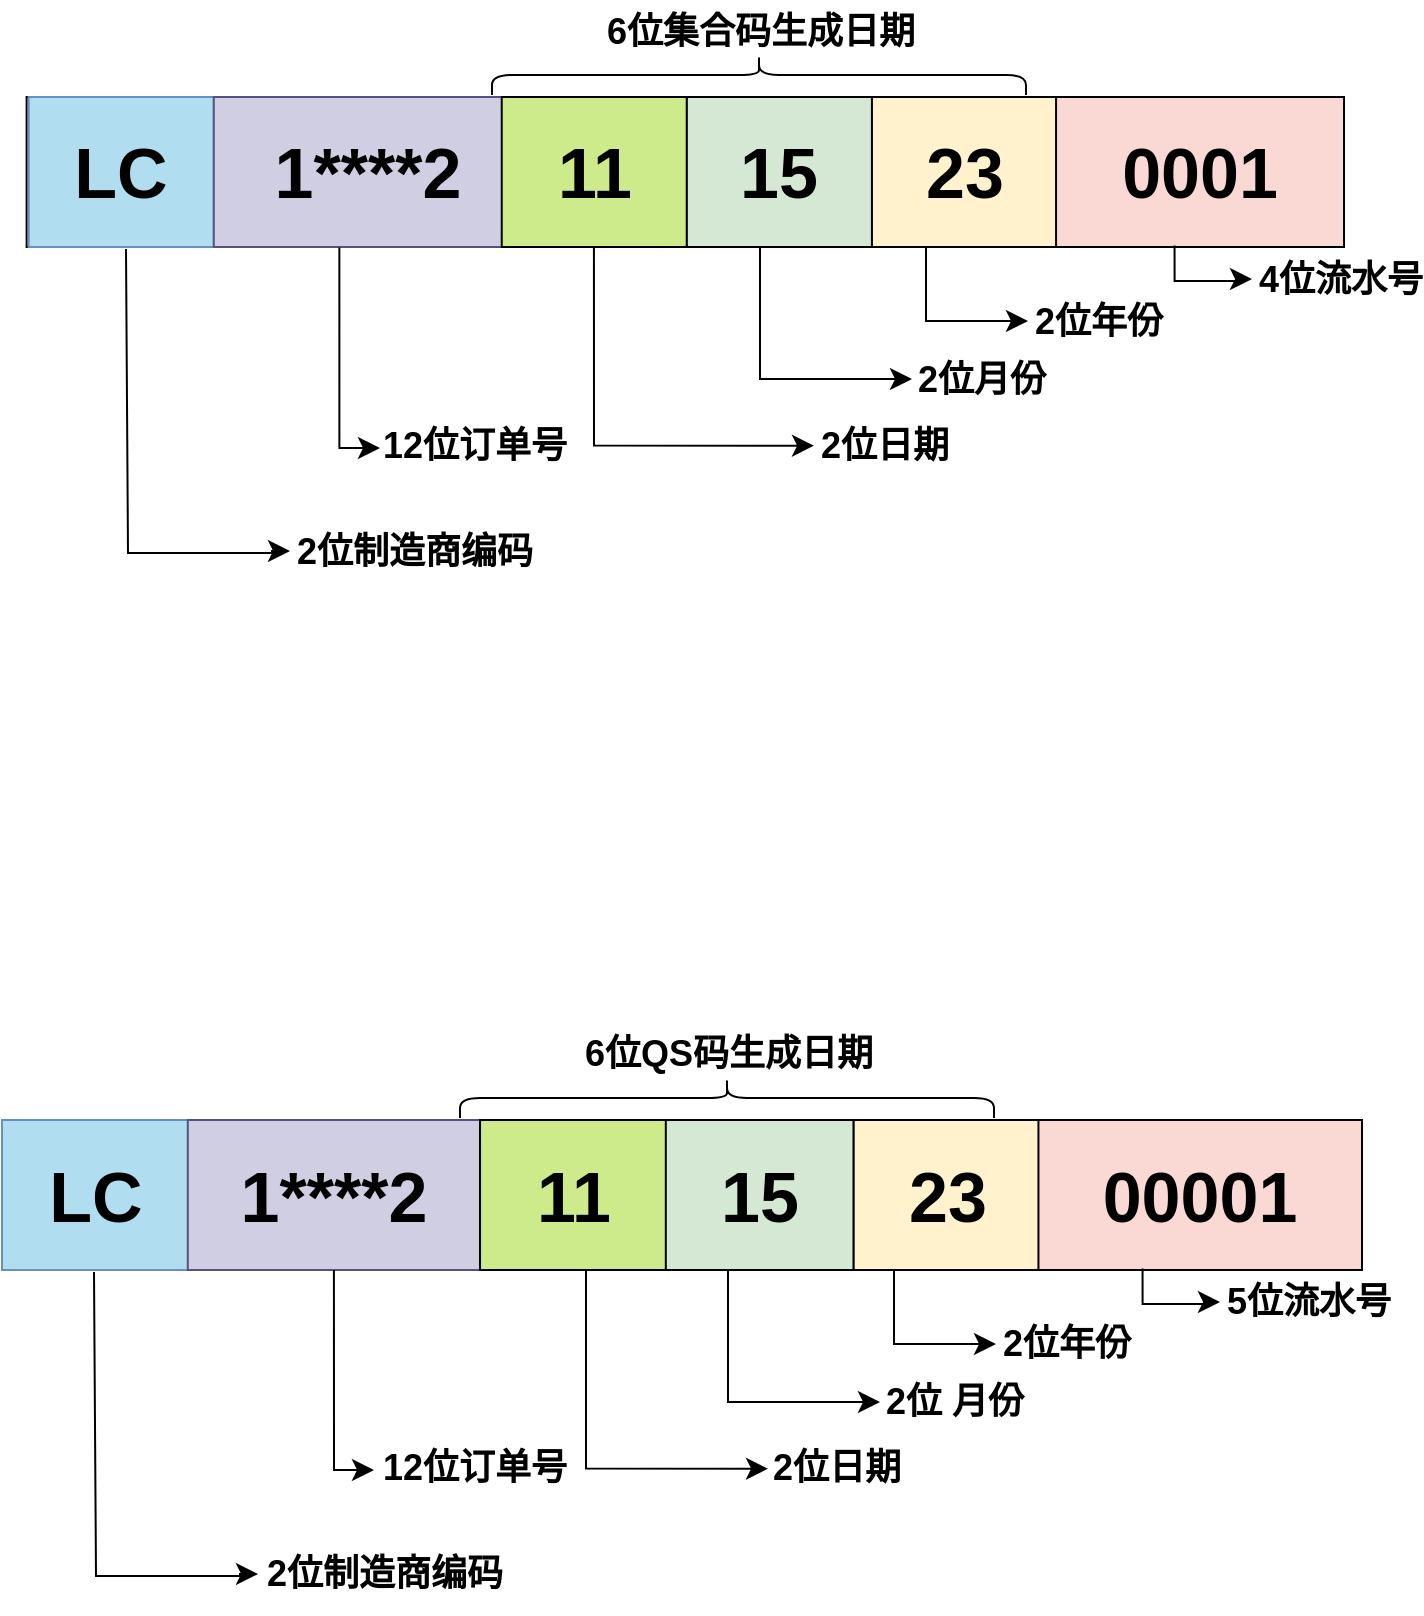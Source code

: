 <mxfile version="22.1.8" type="github">
  <diagram name="第 1 页" id="ergHUzXghdu48mOkxfZ9">
    <mxGraphModel dx="1160" dy="746" grid="0" gridSize="10" guides="1" tooltips="1" connect="1" arrows="1" fold="1" page="1" pageScale="1" pageWidth="827" pageHeight="1169" background="none" math="0" shadow="0">
      <root>
        <mxCell id="0" />
        <mxCell id="1" parent="0" />
        <mxCell id="fPxglKkb8lsgMMI8yU8m-34" value="2位制造商编码" style="text;strokeColor=none;fillColor=none;html=1;fontSize=18;fontStyle=1;verticalAlign=middle;align=center;movable=1;resizable=1;rotatable=1;deletable=1;editable=1;locked=0;connectable=1;" parent="1" vertex="1">
          <mxGeometry x="205" y="871" width="126" height="40" as="geometry" />
        </mxCell>
        <mxCell id="fPxglKkb8lsgMMI8yU8m-35" value="" style="edgeStyle=segmentEdgeStyle;endArrow=classic;html=1;curved=0;rounded=0;endSize=8;startSize=8;exitX=0.116;exitY=1.009;exitDx=0;exitDy=0;exitPerimeter=0;movable=1;resizable=1;rotatable=1;deletable=1;editable=1;locked=0;connectable=1;entryX=0;entryY=0.5;entryDx=0;entryDy=0;" parent="1" target="fPxglKkb8lsgMMI8yU8m-34" edge="1">
          <mxGeometry width="50" height="50" relative="1" as="geometry">
            <mxPoint x="123.002" y="739.996" as="sourcePoint" />
            <mxPoint x="198.49" y="873.31" as="targetPoint" />
            <Array as="points">
              <mxPoint x="124" y="740" />
              <mxPoint x="124" y="892" />
              <mxPoint x="196" y="892" />
            </Array>
          </mxGeometry>
        </mxCell>
        <mxCell id="FJMeuyJBNWMCIe64IlPQ-12" value="" style="edgeStyle=segmentEdgeStyle;endArrow=classic;html=1;curved=0;rounded=0;endSize=8;startSize=8;movable=1;resizable=1;rotatable=1;deletable=1;editable=1;locked=0;connectable=1;exitX=0.5;exitY=1;exitDx=0;exitDy=0;" parent="1" source="FJMeuyJBNWMCIe64IlPQ-28" target="FJMeuyJBNWMCIe64IlPQ-34" edge="1">
          <mxGeometry width="50" height="50" relative="1" as="geometry">
            <mxPoint x="432" y="727" as="sourcePoint" />
            <mxPoint x="516" y="793" as="targetPoint" />
            <Array as="points">
              <mxPoint x="440" y="805" />
            </Array>
          </mxGeometry>
        </mxCell>
        <mxCell id="FJMeuyJBNWMCIe64IlPQ-15" value="2位年份" style="text;strokeColor=none;fillColor=none;html=1;fontSize=18;fontStyle=1;verticalAlign=middle;align=center;movable=1;resizable=1;rotatable=1;deletable=1;editable=1;locked=0;connectable=1;" parent="1" vertex="1">
          <mxGeometry x="576" y="761" width="66" height="30" as="geometry" />
        </mxCell>
        <mxCell id="FJMeuyJBNWMCIe64IlPQ-16" value="" style="edgeStyle=segmentEdgeStyle;endArrow=classic;html=1;curved=0;rounded=0;endSize=8;startSize=8;movable=1;resizable=1;rotatable=1;deletable=1;editable=1;locked=0;connectable=1;" parent="1" edge="1">
          <mxGeometry width="50" height="50" relative="1" as="geometry">
            <mxPoint x="523" y="736" as="sourcePoint" />
            <mxPoint x="574" y="776" as="targetPoint" />
            <Array as="points">
              <mxPoint x="523" y="776" />
              <mxPoint x="574" y="776" />
            </Array>
          </mxGeometry>
        </mxCell>
        <mxCell id="FJMeuyJBNWMCIe64IlPQ-33" value="" style="group" parent="1" vertex="1" connectable="0">
          <mxGeometry x="77" y="664" width="680" height="75" as="geometry" />
        </mxCell>
        <mxCell id="FJMeuyJBNWMCIe64IlPQ-21" value="" style="rounded=0;whiteSpace=wrap;html=1;" parent="FJMeuyJBNWMCIe64IlPQ-33" vertex="1">
          <mxGeometry width="679.478" height="75" as="geometry" />
        </mxCell>
        <mxCell id="FJMeuyJBNWMCIe64IlPQ-23" value="LC" style="rounded=0;whiteSpace=wrap;html=1;fillColor=#b1ddf0;strokeColor=#6c8ebf;fontStyle=1;fontSize=35;" parent="FJMeuyJBNWMCIe64IlPQ-33" vertex="1">
          <mxGeometry width="93.937" height="75" as="geometry" />
        </mxCell>
        <mxCell id="FJMeuyJBNWMCIe64IlPQ-26" value="1****2" style="rounded=0;whiteSpace=wrap;html=1;fillColor=#d0cee2;strokeColor=#56517e;fontStyle=1;fontSize=35;" parent="FJMeuyJBNWMCIe64IlPQ-33" vertex="1">
          <mxGeometry x="92.893" width="146.124" height="75" as="geometry" />
        </mxCell>
        <mxCell id="FJMeuyJBNWMCIe64IlPQ-27" value="11" style="rounded=0;whiteSpace=wrap;html=1;fillColor=#cdeb8b;fontStyle=1;fontSize=35;" parent="FJMeuyJBNWMCIe64IlPQ-33" vertex="1">
          <mxGeometry x="239.018" width="93.937" height="75" as="geometry" />
        </mxCell>
        <mxCell id="FJMeuyJBNWMCIe64IlPQ-28" value="15" style="rounded=0;whiteSpace=wrap;html=1;fillColor=#d5e8d4;fontStyle=1;fontSize=35;" parent="FJMeuyJBNWMCIe64IlPQ-33" vertex="1">
          <mxGeometry x="331.911" width="93.937" height="75" as="geometry" />
        </mxCell>
        <mxCell id="FJMeuyJBNWMCIe64IlPQ-29" value="23" style="rounded=0;whiteSpace=wrap;html=1;fillColor=#fff2cc;fontStyle=1;fontSize=35;" parent="FJMeuyJBNWMCIe64IlPQ-33" vertex="1">
          <mxGeometry x="425.848" width="93.937" height="75" as="geometry" />
        </mxCell>
        <mxCell id="FJMeuyJBNWMCIe64IlPQ-30" value="00001" style="rounded=0;whiteSpace=wrap;html=1;fillColor=#fad9d5;fontStyle=1;fontSize=35;" parent="FJMeuyJBNWMCIe64IlPQ-33" vertex="1">
          <mxGeometry x="518.219" width="161.781" height="75" as="geometry" />
        </mxCell>
        <mxCell id="FJMeuyJBNWMCIe64IlPQ-34" value="2位 月份" style="text;strokeColor=none;fillColor=none;html=1;fontSize=18;fontStyle=1;verticalAlign=middle;align=center;movable=1;resizable=1;rotatable=1;deletable=1;editable=1;locked=0;connectable=1;" parent="1" vertex="1">
          <mxGeometry x="516" y="790" width="74" height="30" as="geometry" />
        </mxCell>
        <mxCell id="FJMeuyJBNWMCIe64IlPQ-37" value="5位流水号" style="text;strokeColor=none;fillColor=none;html=1;fontSize=18;fontStyle=1;verticalAlign=middle;align=center;movable=1;resizable=1;rotatable=1;deletable=1;editable=1;locked=0;connectable=1;" parent="1" vertex="1">
          <mxGeometry x="692.5" y="740" width="74.5" height="30" as="geometry" />
        </mxCell>
        <mxCell id="FJMeuyJBNWMCIe64IlPQ-38" value="" style="edgeStyle=segmentEdgeStyle;endArrow=classic;html=1;curved=0;rounded=0;endSize=8;startSize=8;movable=1;resizable=1;rotatable=1;deletable=1;editable=1;locked=0;connectable=1;exitX=0.476;exitY=1.004;exitDx=0;exitDy=0;exitPerimeter=0;" parent="1" edge="1">
          <mxGeometry width="50" height="50" relative="1" as="geometry">
            <mxPoint x="647.28" y="738.3" as="sourcePoint" />
            <mxPoint x="686" y="755" as="targetPoint" />
            <Array as="points">
              <mxPoint x="647" y="756" />
              <mxPoint x="679" y="756" />
            </Array>
          </mxGeometry>
        </mxCell>
        <mxCell id="FJMeuyJBNWMCIe64IlPQ-41" value="" style="edgeStyle=segmentEdgeStyle;endArrow=classic;html=1;curved=0;rounded=0;endSize=8;startSize=8;movable=1;resizable=1;rotatable=1;deletable=1;editable=1;locked=0;connectable=1;entryX=0;entryY=0.5;entryDx=0;entryDy=0;" parent="1" target="FJMeuyJBNWMCIe64IlPQ-45" edge="1">
          <mxGeometry width="50" height="50" relative="1" as="geometry">
            <mxPoint x="348.966" y="739" as="sourcePoint" />
            <mxPoint x="444" y="840" as="targetPoint" />
            <Array as="points">
              <mxPoint x="369" y="739" />
              <mxPoint x="369" y="838" />
            </Array>
          </mxGeometry>
        </mxCell>
        <mxCell id="FJMeuyJBNWMCIe64IlPQ-45" value="2位日期" style="text;strokeColor=none;fillColor=none;html=1;fontSize=18;fontStyle=1;verticalAlign=middle;align=center;movable=1;resizable=1;rotatable=1;deletable=1;editable=1;locked=0;connectable=1;" parent="1" vertex="1">
          <mxGeometry x="460" y="823.33" width="68" height="30" as="geometry" />
        </mxCell>
        <mxCell id="FJMeuyJBNWMCIe64IlPQ-46" value="" style="edgeStyle=segmentEdgeStyle;endArrow=classic;html=1;curved=0;rounded=0;endSize=8;startSize=8;movable=1;resizable=1;rotatable=1;deletable=1;editable=1;locked=0;connectable=1;exitX=0.5;exitY=1;exitDx=0;exitDy=0;" parent="1" edge="1" source="FJMeuyJBNWMCIe64IlPQ-26">
          <mxGeometry width="50" height="50" relative="1" as="geometry">
            <mxPoint x="225" y="775" as="sourcePoint" />
            <mxPoint x="263" y="839" as="targetPoint" />
            <Array as="points">
              <mxPoint x="243" y="839" />
            </Array>
          </mxGeometry>
        </mxCell>
        <mxCell id="FJMeuyJBNWMCIe64IlPQ-47" value="12位订单号" style="text;strokeColor=none;fillColor=none;html=1;fontSize=18;fontStyle=1;verticalAlign=middle;align=center;movable=1;resizable=1;rotatable=1;deletable=1;editable=1;locked=0;connectable=1;" parent="1" vertex="1">
          <mxGeometry x="275" y="823.33" width="76" height="30" as="geometry" />
        </mxCell>
        <mxCell id="FJMeuyJBNWMCIe64IlPQ-48" value="" style="shape=curlyBracket;whiteSpace=wrap;html=1;rounded=1;labelPosition=left;verticalLabelPosition=middle;align=right;verticalAlign=middle;rotation=90;" parent="1" vertex="1">
          <mxGeometry x="429.5" y="519.5" width="20" height="267" as="geometry" />
        </mxCell>
        <mxCell id="FJMeuyJBNWMCIe64IlPQ-49" value="6位QS码生成日期" style="text;strokeColor=none;fillColor=none;html=1;fontSize=18;fontStyle=1;verticalAlign=middle;align=center;movable=1;resizable=1;rotatable=1;deletable=1;editable=1;locked=0;connectable=1;" parent="1" vertex="1">
          <mxGeometry x="420" y="616" width="40" height="30" as="geometry" />
        </mxCell>
        <mxCell id="FJMeuyJBNWMCIe64IlPQ-50" value="2位制造商编码" style="text;strokeColor=none;fillColor=none;html=1;fontSize=18;fontStyle=1;verticalAlign=middle;align=center;movable=1;resizable=1;rotatable=1;deletable=1;editable=1;locked=0;connectable=1;" parent="1" vertex="1">
          <mxGeometry x="221" y="359.5" width="124" height="40" as="geometry" />
        </mxCell>
        <mxCell id="FJMeuyJBNWMCIe64IlPQ-51" value="" style="edgeStyle=segmentEdgeStyle;endArrow=classic;html=1;curved=0;rounded=0;endSize=8;startSize=8;exitX=0.116;exitY=1.009;exitDx=0;exitDy=0;exitPerimeter=0;movable=1;resizable=1;rotatable=1;deletable=1;editable=1;locked=0;connectable=1;entryX=0;entryY=0.5;entryDx=0;entryDy=0;" parent="1" target="FJMeuyJBNWMCIe64IlPQ-50" edge="1">
          <mxGeometry width="50" height="50" relative="1" as="geometry">
            <mxPoint x="139.002" y="228.496" as="sourcePoint" />
            <mxPoint x="214.49" y="361.81" as="targetPoint" />
            <Array as="points">
              <mxPoint x="140" y="228.5" />
              <mxPoint x="140" y="380.5" />
              <mxPoint x="212" y="380.5" />
            </Array>
          </mxGeometry>
        </mxCell>
        <mxCell id="FJMeuyJBNWMCIe64IlPQ-52" value="" style="edgeStyle=segmentEdgeStyle;endArrow=classic;html=1;curved=0;rounded=0;endSize=8;startSize=8;movable=1;resizable=1;rotatable=1;deletable=1;editable=1;locked=0;connectable=1;exitX=0.5;exitY=1;exitDx=0;exitDy=0;" parent="1" source="FJMeuyJBNWMCIe64IlPQ-60" target="FJMeuyJBNWMCIe64IlPQ-63" edge="1">
          <mxGeometry width="50" height="50" relative="1" as="geometry">
            <mxPoint x="448" y="215.5" as="sourcePoint" />
            <mxPoint x="532" y="281.5" as="targetPoint" />
            <Array as="points">
              <mxPoint x="456" y="293.5" />
            </Array>
          </mxGeometry>
        </mxCell>
        <mxCell id="FJMeuyJBNWMCIe64IlPQ-53" value="2位年份" style="text;strokeColor=none;fillColor=none;html=1;fontSize=18;fontStyle=1;verticalAlign=middle;align=center;movable=1;resizable=1;rotatable=1;deletable=1;editable=1;locked=0;connectable=1;" parent="1" vertex="1">
          <mxGeometry x="592" y="249.5" width="66" height="30" as="geometry" />
        </mxCell>
        <mxCell id="FJMeuyJBNWMCIe64IlPQ-54" value="" style="edgeStyle=segmentEdgeStyle;endArrow=classic;html=1;curved=0;rounded=0;endSize=8;startSize=8;movable=1;resizable=1;rotatable=1;deletable=1;editable=1;locked=0;connectable=1;" parent="1" edge="1">
          <mxGeometry width="50" height="50" relative="1" as="geometry">
            <mxPoint x="539" y="224.5" as="sourcePoint" />
            <mxPoint x="590" y="264.5" as="targetPoint" />
            <Array as="points">
              <mxPoint x="539" y="264.5" />
              <mxPoint x="590" y="264.5" />
            </Array>
          </mxGeometry>
        </mxCell>
        <mxCell id="FJMeuyJBNWMCIe64IlPQ-55" value="" style="group;movable=1;resizable=1;rotatable=1;deletable=1;editable=1;locked=0;connectable=1;" parent="1" vertex="1" connectable="0">
          <mxGeometry x="78" y="152.5" width="670" height="75" as="geometry" />
        </mxCell>
        <mxCell id="FJMeuyJBNWMCIe64IlPQ-56" value="" style="rounded=0;whiteSpace=wrap;html=1;" parent="FJMeuyJBNWMCIe64IlPQ-55" vertex="1">
          <mxGeometry x="11.312" width="657.145" height="75" as="geometry" />
        </mxCell>
        <mxCell id="FJMeuyJBNWMCIe64IlPQ-57" value="LC" style="rounded=0;whiteSpace=wrap;html=1;fillColor=#b1ddf0;strokeColor=#6c8ebf;fontStyle=1;fontSize=35;" parent="FJMeuyJBNWMCIe64IlPQ-55" vertex="1">
          <mxGeometry x="12.341" width="92.556" height="75" as="geometry" />
        </mxCell>
        <mxCell id="FJMeuyJBNWMCIe64IlPQ-58" value="1****2" style="rounded=0;whiteSpace=wrap;html=1;fillColor=#d0cee2;strokeColor=#56517e;fontStyle=1;fontSize=35;" parent="FJMeuyJBNWMCIe64IlPQ-55" vertex="1">
          <mxGeometry x="104.896" width="154.259" height="75" as="geometry" />
        </mxCell>
        <mxCell id="FJMeuyJBNWMCIe64IlPQ-59" value="11" style="rounded=0;whiteSpace=wrap;html=1;fillColor=#cdeb8b;fontStyle=1;fontSize=35;" parent="FJMeuyJBNWMCIe64IlPQ-55" vertex="1">
          <mxGeometry x="248.872" width="92.556" height="75" as="geometry" />
        </mxCell>
        <mxCell id="FJMeuyJBNWMCIe64IlPQ-60" value="15" style="rounded=0;whiteSpace=wrap;html=1;fillColor=#d5e8d4;fontStyle=1;fontSize=35;" parent="FJMeuyJBNWMCIe64IlPQ-55" vertex="1">
          <mxGeometry x="341.427" width="92.556" height="75" as="geometry" />
        </mxCell>
        <mxCell id="FJMeuyJBNWMCIe64IlPQ-61" value="23" style="rounded=0;whiteSpace=wrap;html=1;fillColor=#fff2cc;fontStyle=1;fontSize=35;" parent="FJMeuyJBNWMCIe64IlPQ-55" vertex="1">
          <mxGeometry x="433.983" width="92.556" height="75" as="geometry" />
        </mxCell>
        <mxCell id="FJMeuyJBNWMCIe64IlPQ-62" value="0001" style="rounded=0;whiteSpace=wrap;html=1;fillColor=#fad9d5;fontStyle=1;fontSize=35;" parent="FJMeuyJBNWMCIe64IlPQ-55" vertex="1">
          <mxGeometry x="526.025" width="143.975" height="75" as="geometry" />
        </mxCell>
        <mxCell id="FJMeuyJBNWMCIe64IlPQ-63" value="&amp;nbsp;2位月份" style="text;strokeColor=none;fillColor=none;html=1;fontSize=18;fontStyle=1;verticalAlign=middle;align=center;movable=1;resizable=1;rotatable=1;deletable=1;editable=1;locked=0;connectable=1;" parent="1" vertex="1">
          <mxGeometry x="532" y="278.5" width="64" height="30" as="geometry" />
        </mxCell>
        <mxCell id="FJMeuyJBNWMCIe64IlPQ-64" value="4位流水号" style="text;strokeColor=none;fillColor=none;html=1;fontSize=18;fontStyle=1;verticalAlign=middle;align=center;movable=1;resizable=1;rotatable=1;deletable=1;editable=1;locked=0;connectable=1;" parent="1" vertex="1">
          <mxGeometry x="708.5" y="228.5" width="74.5" height="30" as="geometry" />
        </mxCell>
        <mxCell id="FJMeuyJBNWMCIe64IlPQ-65" value="" style="edgeStyle=segmentEdgeStyle;endArrow=classic;html=1;curved=0;rounded=0;endSize=8;startSize=8;movable=1;resizable=1;rotatable=1;deletable=1;editable=1;locked=0;connectable=1;exitX=0.476;exitY=1.004;exitDx=0;exitDy=0;exitPerimeter=0;" parent="1" edge="1">
          <mxGeometry width="50" height="50" relative="1" as="geometry">
            <mxPoint x="663.28" y="226.8" as="sourcePoint" />
            <mxPoint x="702" y="243.5" as="targetPoint" />
            <Array as="points">
              <mxPoint x="663" y="244.5" />
              <mxPoint x="695" y="244.5" />
            </Array>
          </mxGeometry>
        </mxCell>
        <mxCell id="FJMeuyJBNWMCIe64IlPQ-66" value="" style="edgeStyle=segmentEdgeStyle;endArrow=classic;html=1;curved=0;rounded=0;endSize=8;startSize=8;movable=1;resizable=1;rotatable=1;deletable=1;editable=1;locked=0;connectable=1;entryX=0;entryY=0.5;entryDx=0;entryDy=0;" parent="1" edge="1">
          <mxGeometry width="50" height="50" relative="1" as="geometry">
            <mxPoint x="372.966" y="227.5" as="sourcePoint" />
            <mxPoint x="483" y="326.83" as="targetPoint" />
            <Array as="points">
              <mxPoint x="373" y="326.5" />
            </Array>
          </mxGeometry>
        </mxCell>
        <mxCell id="FJMeuyJBNWMCIe64IlPQ-67" value="2位日期" style="text;strokeColor=none;fillColor=none;html=1;fontSize=18;fontStyle=1;verticalAlign=middle;align=center;movable=1;resizable=1;rotatable=1;deletable=1;editable=1;locked=0;connectable=1;" parent="1" vertex="1">
          <mxGeometry x="489" y="311.83" width="57" height="30" as="geometry" />
        </mxCell>
        <mxCell id="FJMeuyJBNWMCIe64IlPQ-68" value="" style="edgeStyle=segmentEdgeStyle;endArrow=classic;html=1;curved=0;rounded=0;endSize=8;startSize=8;movable=1;resizable=1;rotatable=1;deletable=1;editable=1;locked=0;connectable=1;exitX=0.407;exitY=1.003;exitDx=0;exitDy=0;exitPerimeter=0;" parent="1" edge="1" source="FJMeuyJBNWMCIe64IlPQ-58">
          <mxGeometry width="50" height="50" relative="1" as="geometry">
            <mxPoint x="245.966" y="228.5" as="sourcePoint" />
            <mxPoint x="266" y="328" as="targetPoint" />
            <Array as="points">
              <mxPoint x="246" y="328" />
            </Array>
          </mxGeometry>
        </mxCell>
        <mxCell id="FJMeuyJBNWMCIe64IlPQ-69" value="12位订单号" style="text;strokeColor=none;fillColor=none;html=1;fontSize=18;fontStyle=1;verticalAlign=middle;align=center;movable=1;resizable=1;rotatable=1;deletable=1;editable=1;locked=0;connectable=1;" parent="1" vertex="1">
          <mxGeometry x="275" y="311.83" width="76" height="30" as="geometry" />
        </mxCell>
        <mxCell id="FJMeuyJBNWMCIe64IlPQ-70" value="" style="shape=curlyBracket;whiteSpace=wrap;html=1;rounded=1;labelPosition=left;verticalLabelPosition=middle;align=right;verticalAlign=middle;rotation=90;" parent="1" vertex="1">
          <mxGeometry x="445.5" y="8" width="20" height="267" as="geometry" />
        </mxCell>
        <mxCell id="FJMeuyJBNWMCIe64IlPQ-71" value="6位集合码生成日期" style="text;strokeColor=none;fillColor=none;html=1;fontSize=18;fontStyle=1;verticalAlign=middle;align=center;movable=1;resizable=1;rotatable=1;deletable=1;editable=1;locked=0;connectable=1;" parent="1" vertex="1">
          <mxGeometry x="436" y="104.5" width="40" height="30" as="geometry" />
        </mxCell>
      </root>
    </mxGraphModel>
  </diagram>
</mxfile>
